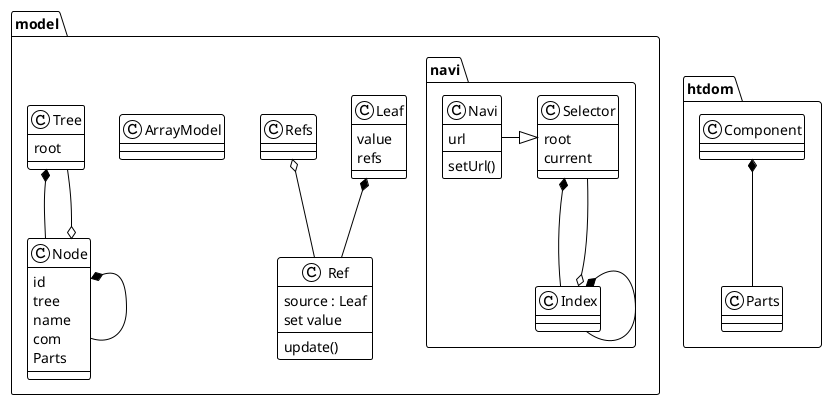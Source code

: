 @startuml

!theme plain

package model{

	class Leaf {
		value
		refs
	}

	class Ref {
		source : Leaf
		set value
		update()
	}

	Leaf *-- Ref
	Refs o-- Ref

	class ArrayModel

	class Node {
		id
		tree
		name
		com
		Parts
	}

	class Tree {
		root
	}

	Tree *-- Node
	Tree --o Node
	Node *-- Node
}

package model.navi {

	class Index
	
	class Selector {
		root
		current
	}

	class Navi {
		url
		setUrl()
	}

	Selector *-- Index
	Selector --o Index
	Index *- Index
	Navi -|> Selector
}

package htdom {

	class Component
	class Parts

	Component *-- Parts
}
